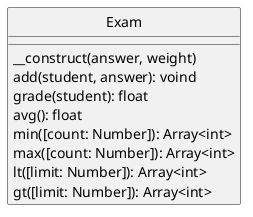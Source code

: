@startuml
skinparam classAttributeIconSize 0
skinparam monochrome true
hide circle

class Exam {
  __construct(answer, weight)
  add(student, answer): voind
  grade(student): float
  avg(): float
  min([count: Number]): Array<int>
  max([count: Number]): Array<int>
  lt([limit: Number]): Array<int>
  gt([limit: Number]): Array<int>
}
@enduml